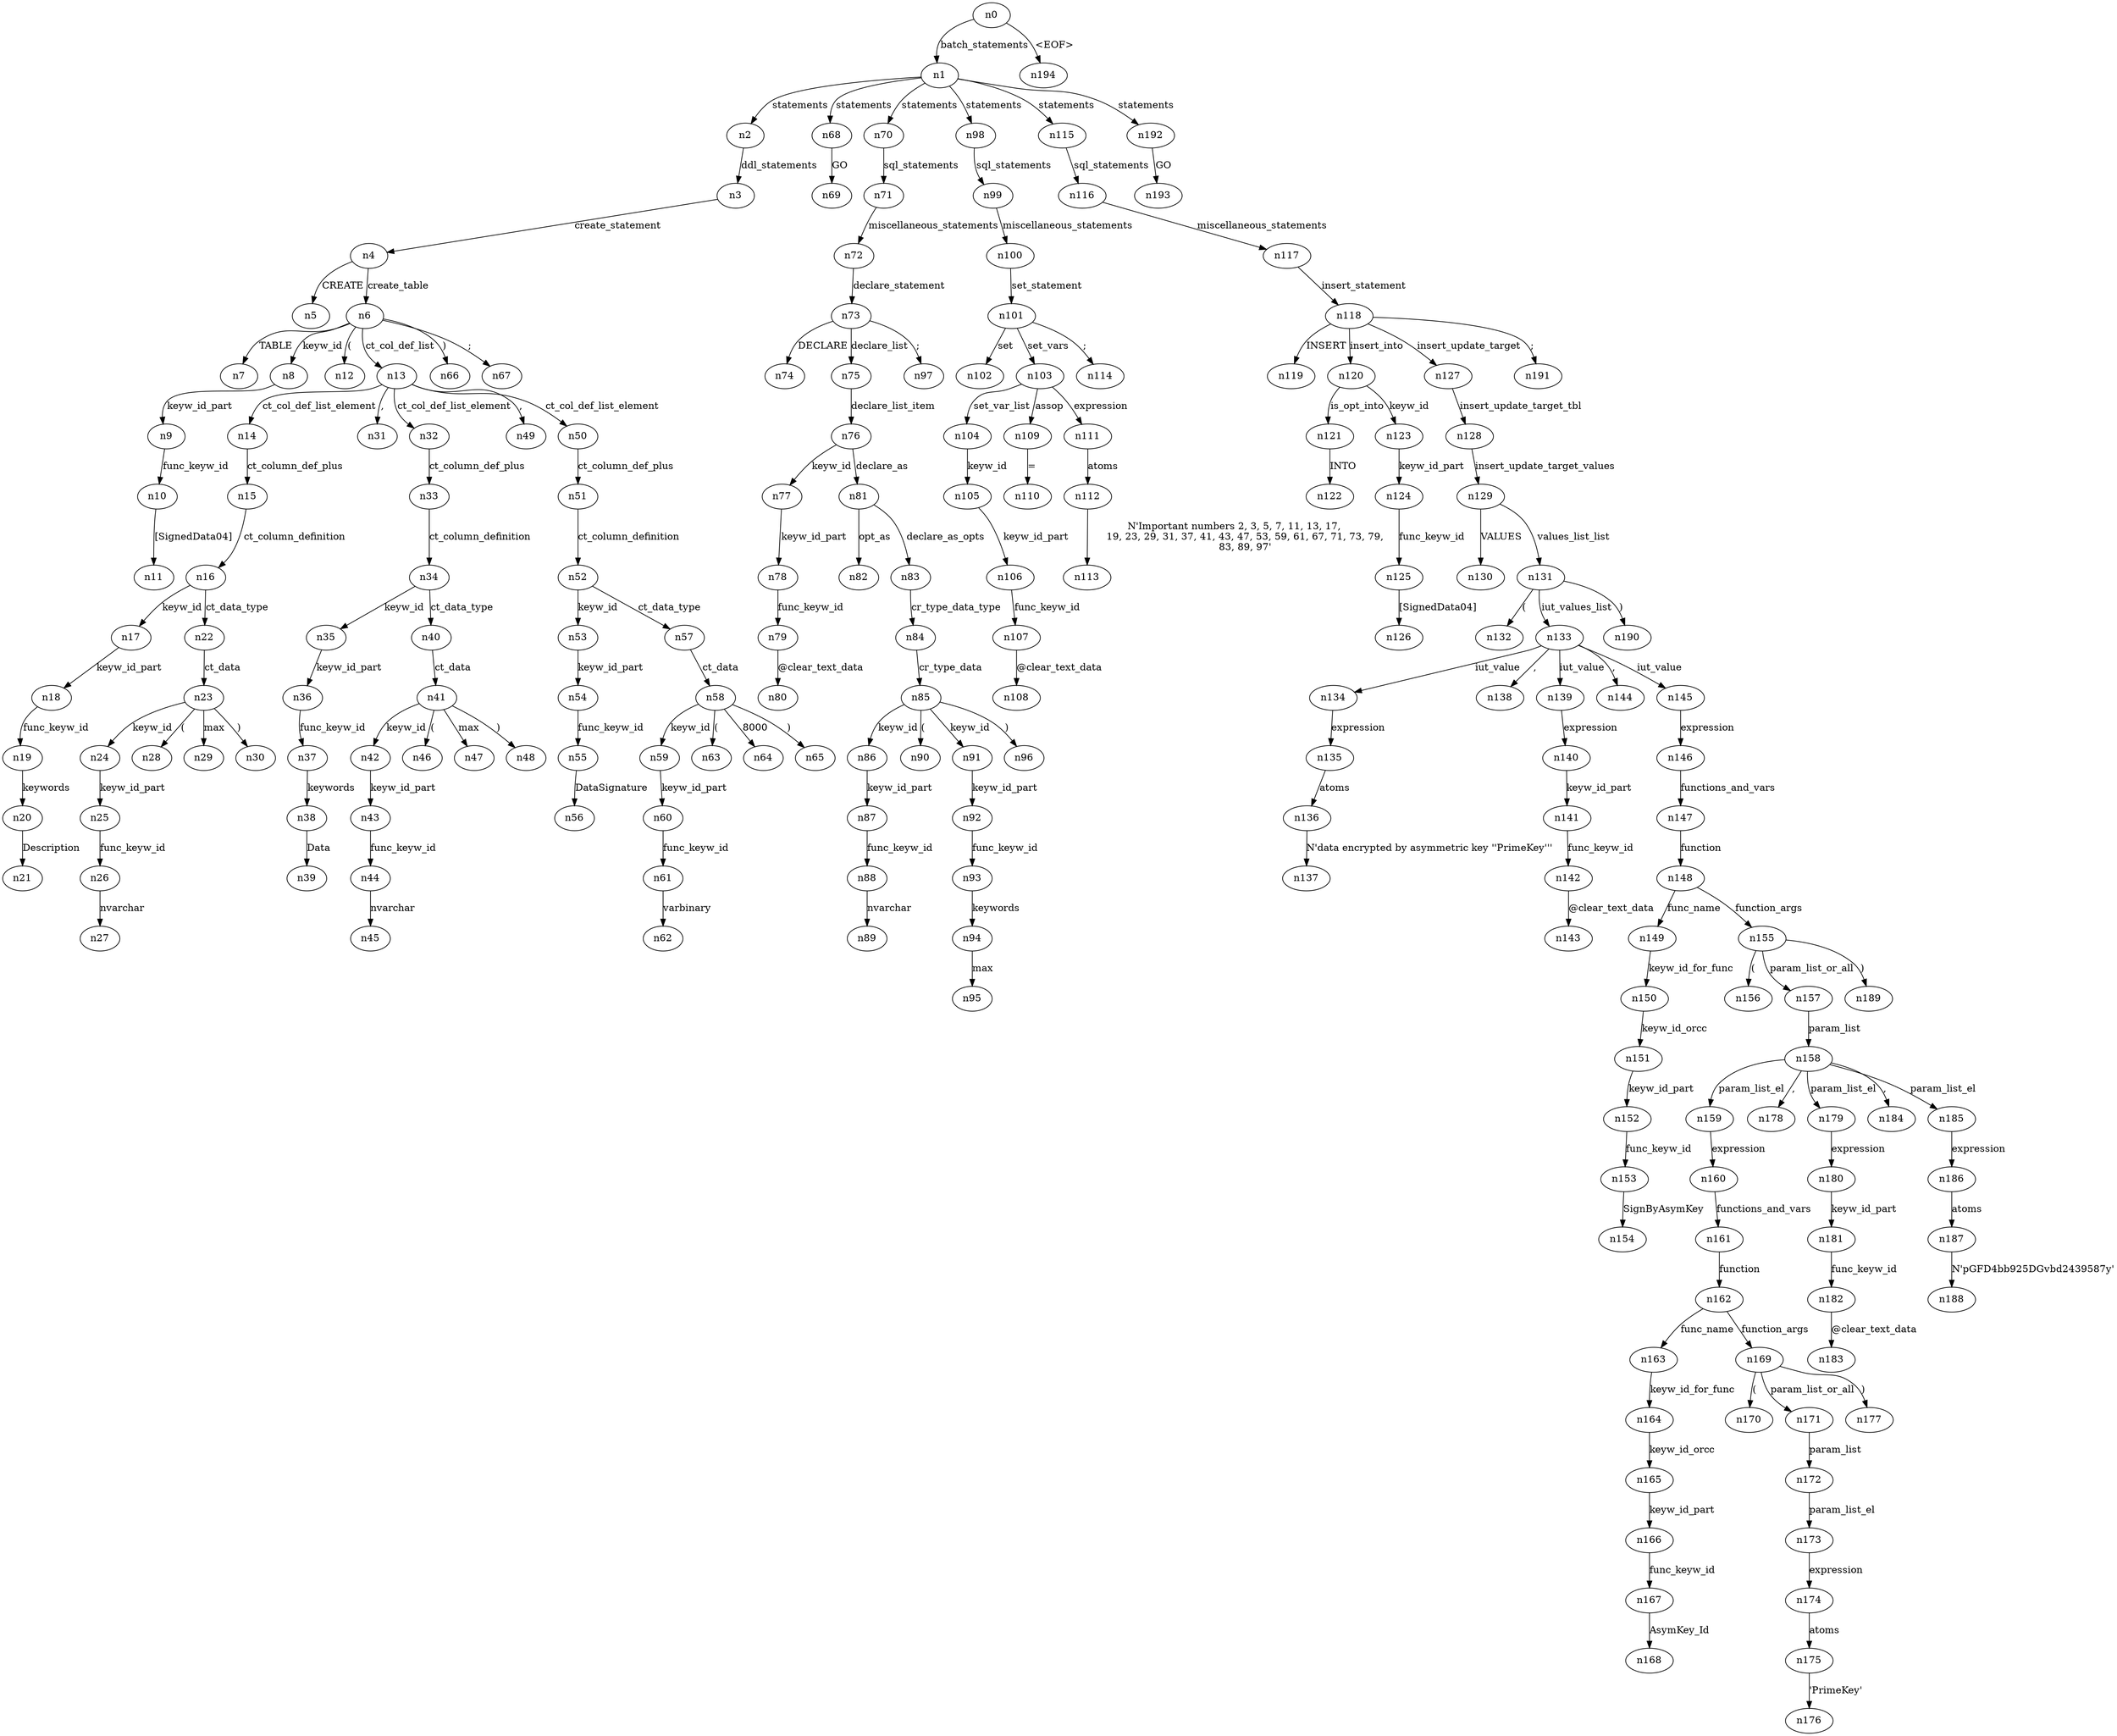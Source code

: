 digraph ParseTree {
  n0 -> n1 [label="batch_statements"];
  n1 -> n2 [label="statements"];
  n2 -> n3 [label="ddl_statements"];
  n3 -> n4 [label="create_statement"];
  n4 -> n5 [label="CREATE"];
  n4 -> n6 [label="create_table"];
  n6 -> n7 [label="TABLE"];
  n6 -> n8 [label="keyw_id"];
  n8 -> n9 [label="keyw_id_part"];
  n9 -> n10 [label="func_keyw_id"];
  n10 -> n11 [label="[SignedData04]"];
  n6 -> n12 [label="("];
  n6 -> n13 [label="ct_col_def_list"];
  n13 -> n14 [label="ct_col_def_list_element"];
  n14 -> n15 [label="ct_column_def_plus"];
  n15 -> n16 [label="ct_column_definition"];
  n16 -> n17 [label="keyw_id"];
  n17 -> n18 [label="keyw_id_part"];
  n18 -> n19 [label="func_keyw_id"];
  n19 -> n20 [label="keywords"];
  n20 -> n21 [label="Description"];
  n16 -> n22 [label="ct_data_type"];
  n22 -> n23 [label="ct_data"];
  n23 -> n24 [label="keyw_id"];
  n24 -> n25 [label="keyw_id_part"];
  n25 -> n26 [label="func_keyw_id"];
  n26 -> n27 [label="nvarchar"];
  n23 -> n28 [label="("];
  n23 -> n29 [label="max"];
  n23 -> n30 [label=")"];
  n13 -> n31 [label=","];
  n13 -> n32 [label="ct_col_def_list_element"];
  n32 -> n33 [label="ct_column_def_plus"];
  n33 -> n34 [label="ct_column_definition"];
  n34 -> n35 [label="keyw_id"];
  n35 -> n36 [label="keyw_id_part"];
  n36 -> n37 [label="func_keyw_id"];
  n37 -> n38 [label="keywords"];
  n38 -> n39 [label="Data"];
  n34 -> n40 [label="ct_data_type"];
  n40 -> n41 [label="ct_data"];
  n41 -> n42 [label="keyw_id"];
  n42 -> n43 [label="keyw_id_part"];
  n43 -> n44 [label="func_keyw_id"];
  n44 -> n45 [label="nvarchar"];
  n41 -> n46 [label="("];
  n41 -> n47 [label="max"];
  n41 -> n48 [label=")"];
  n13 -> n49 [label=","];
  n13 -> n50 [label="ct_col_def_list_element"];
  n50 -> n51 [label="ct_column_def_plus"];
  n51 -> n52 [label="ct_column_definition"];
  n52 -> n53 [label="keyw_id"];
  n53 -> n54 [label="keyw_id_part"];
  n54 -> n55 [label="func_keyw_id"];
  n55 -> n56 [label="DataSignature"];
  n52 -> n57 [label="ct_data_type"];
  n57 -> n58 [label="ct_data"];
  n58 -> n59 [label="keyw_id"];
  n59 -> n60 [label="keyw_id_part"];
  n60 -> n61 [label="func_keyw_id"];
  n61 -> n62 [label="varbinary"];
  n58 -> n63 [label="("];
  n58 -> n64 [label="8000"];
  n58 -> n65 [label=")"];
  n6 -> n66 [label=")"];
  n6 -> n67 [label=";"];
  n1 -> n68 [label="statements"];
  n68 -> n69 [label="GO"];
  n1 -> n70 [label="statements"];
  n70 -> n71 [label="sql_statements"];
  n71 -> n72 [label="miscellaneous_statements"];
  n72 -> n73 [label="declare_statement"];
  n73 -> n74 [label="DECLARE"];
  n73 -> n75 [label="declare_list"];
  n75 -> n76 [label="declare_list_item"];
  n76 -> n77 [label="keyw_id"];
  n77 -> n78 [label="keyw_id_part"];
  n78 -> n79 [label="func_keyw_id"];
  n79 -> n80 [label="@clear_text_data"];
  n76 -> n81 [label="declare_as"];
  n81 -> n82 [label="opt_as"];
  n81 -> n83 [label="declare_as_opts"];
  n83 -> n84 [label="cr_type_data_type"];
  n84 -> n85 [label="cr_type_data"];
  n85 -> n86 [label="keyw_id"];
  n86 -> n87 [label="keyw_id_part"];
  n87 -> n88 [label="func_keyw_id"];
  n88 -> n89 [label="nvarchar"];
  n85 -> n90 [label="("];
  n85 -> n91 [label="keyw_id"];
  n91 -> n92 [label="keyw_id_part"];
  n92 -> n93 [label="func_keyw_id"];
  n93 -> n94 [label="keywords"];
  n94 -> n95 [label="max"];
  n85 -> n96 [label=")"];
  n73 -> n97 [label=";"];
  n1 -> n98 [label="statements"];
  n98 -> n99 [label="sql_statements"];
  n99 -> n100 [label="miscellaneous_statements"];
  n100 -> n101 [label="set_statement"];
  n101 -> n102 [label="set"];
  n101 -> n103 [label="set_vars"];
  n103 -> n104 [label="set_var_list"];
  n104 -> n105 [label="keyw_id"];
  n105 -> n106 [label="keyw_id_part"];
  n106 -> n107 [label="func_keyw_id"];
  n107 -> n108 [label="@clear_text_data"];
  n103 -> n109 [label="assop"];
  n109 -> n110 [label="="];
  n103 -> n111 [label="expression"];
  n111 -> n112 [label="atoms"];
  n112 -> n113 [label="N'Important numbers 2, 3, 5, 7, 11, 13, 17, 
      19, 23, 29, 31, 37, 41, 43, 47, 53, 59, 61, 67, 71, 73, 79,
      83, 89, 97'"];
  n101 -> n114 [label=";"];
  n1 -> n115 [label="statements"];
  n115 -> n116 [label="sql_statements"];
  n116 -> n117 [label="miscellaneous_statements"];
  n117 -> n118 [label="insert_statement"];
  n118 -> n119 [label="INSERT"];
  n118 -> n120 [label="insert_into"];
  n120 -> n121 [label="is_opt_into"];
  n121 -> n122 [label="INTO"];
  n120 -> n123 [label="keyw_id"];
  n123 -> n124 [label="keyw_id_part"];
  n124 -> n125 [label="func_keyw_id"];
  n125 -> n126 [label="[SignedData04]"];
  n118 -> n127 [label="insert_update_target"];
  n127 -> n128 [label="insert_update_target_tbl"];
  n128 -> n129 [label="insert_update_target_values"];
  n129 -> n130 [label="VALUES"];
  n129 -> n131 [label="values_list_list"];
  n131 -> n132 [label="("];
  n131 -> n133 [label="iut_values_list"];
  n133 -> n134 [label="iut_value"];
  n134 -> n135 [label="expression"];
  n135 -> n136 [label="atoms"];
  n136 -> n137 [label="N'data encrypted by asymmetric key ''PrimeKey'''"];
  n133 -> n138 [label=","];
  n133 -> n139 [label="iut_value"];
  n139 -> n140 [label="expression"];
  n140 -> n141 [label="keyw_id_part"];
  n141 -> n142 [label="func_keyw_id"];
  n142 -> n143 [label="@clear_text_data"];
  n133 -> n144 [label=","];
  n133 -> n145 [label="iut_value"];
  n145 -> n146 [label="expression"];
  n146 -> n147 [label="functions_and_vars"];
  n147 -> n148 [label="function"];
  n148 -> n149 [label="func_name"];
  n149 -> n150 [label="keyw_id_for_func"];
  n150 -> n151 [label="keyw_id_orcc"];
  n151 -> n152 [label="keyw_id_part"];
  n152 -> n153 [label="func_keyw_id"];
  n153 -> n154 [label="SignByAsymKey"];
  n148 -> n155 [label="function_args"];
  n155 -> n156 [label="("];
  n155 -> n157 [label="param_list_or_all"];
  n157 -> n158 [label="param_list"];
  n158 -> n159 [label="param_list_el"];
  n159 -> n160 [label="expression"];
  n160 -> n161 [label="functions_and_vars"];
  n161 -> n162 [label="function"];
  n162 -> n163 [label="func_name"];
  n163 -> n164 [label="keyw_id_for_func"];
  n164 -> n165 [label="keyw_id_orcc"];
  n165 -> n166 [label="keyw_id_part"];
  n166 -> n167 [label="func_keyw_id"];
  n167 -> n168 [label="AsymKey_Id"];
  n162 -> n169 [label="function_args"];
  n169 -> n170 [label="("];
  n169 -> n171 [label="param_list_or_all"];
  n171 -> n172 [label="param_list"];
  n172 -> n173 [label="param_list_el"];
  n173 -> n174 [label="expression"];
  n174 -> n175 [label="atoms"];
  n175 -> n176 [label="'PrimeKey'"];
  n169 -> n177 [label=")"];
  n158 -> n178 [label=","];
  n158 -> n179 [label="param_list_el"];
  n179 -> n180 [label="expression"];
  n180 -> n181 [label="keyw_id_part"];
  n181 -> n182 [label="func_keyw_id"];
  n182 -> n183 [label="@clear_text_data"];
  n158 -> n184 [label=","];
  n158 -> n185 [label="param_list_el"];
  n185 -> n186 [label="expression"];
  n186 -> n187 [label="atoms"];
  n187 -> n188 [label="N'pGFD4bb925DGvbd2439587y'"];
  n155 -> n189 [label=")"];
  n131 -> n190 [label=")"];
  n118 -> n191 [label=";"];
  n1 -> n192 [label="statements"];
  n192 -> n193 [label="GO"];
  n0 -> n194 [label="<EOF>"];
}